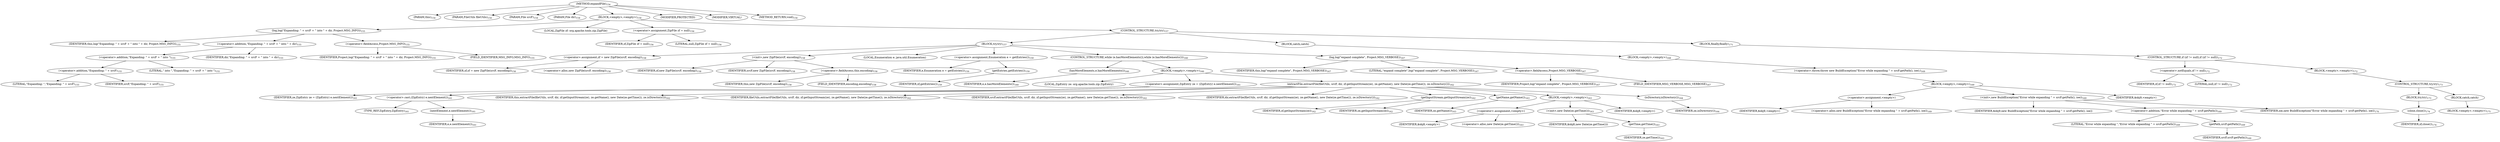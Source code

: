digraph "expandFile" {  
"252" [label = <(METHOD,expandFile)<SUB>154</SUB>> ]
"15" [label = <(PARAM,this)<SUB>154</SUB>> ]
"253" [label = <(PARAM,FileUtils fileUtils)<SUB>154</SUB>> ]
"254" [label = <(PARAM,File srcF)<SUB>154</SUB>> ]
"255" [label = <(PARAM,File dir)<SUB>154</SUB>> ]
"256" [label = <(BLOCK,&lt;empty&gt;,&lt;empty&gt;)<SUB>154</SUB>> ]
"257" [label = <(log,log(&quot;Expanding: &quot; + srcF + &quot; into &quot; + dir, Project.MSG_INFO))<SUB>155</SUB>> ]
"14" [label = <(IDENTIFIER,this,log(&quot;Expanding: &quot; + srcF + &quot; into &quot; + dir, Project.MSG_INFO))<SUB>155</SUB>> ]
"258" [label = <(&lt;operator&gt;.addition,&quot;Expanding: &quot; + srcF + &quot; into &quot; + dir)<SUB>155</SUB>> ]
"259" [label = <(&lt;operator&gt;.addition,&quot;Expanding: &quot; + srcF + &quot; into &quot;)<SUB>155</SUB>> ]
"260" [label = <(&lt;operator&gt;.addition,&quot;Expanding: &quot; + srcF)<SUB>155</SUB>> ]
"261" [label = <(LITERAL,&quot;Expanding: &quot;,&quot;Expanding: &quot; + srcF)<SUB>155</SUB>> ]
"262" [label = <(IDENTIFIER,srcF,&quot;Expanding: &quot; + srcF)<SUB>155</SUB>> ]
"263" [label = <(LITERAL,&quot; into &quot;,&quot;Expanding: &quot; + srcF + &quot; into &quot;)<SUB>155</SUB>> ]
"264" [label = <(IDENTIFIER,dir,&quot;Expanding: &quot; + srcF + &quot; into &quot; + dir)<SUB>155</SUB>> ]
"265" [label = <(&lt;operator&gt;.fieldAccess,Project.MSG_INFO)<SUB>155</SUB>> ]
"266" [label = <(IDENTIFIER,Project,log(&quot;Expanding: &quot; + srcF + &quot; into &quot; + dir, Project.MSG_INFO))<SUB>155</SUB>> ]
"267" [label = <(FIELD_IDENTIFIER,MSG_INFO,MSG_INFO)<SUB>155</SUB>> ]
"17" [label = <(LOCAL,ZipFile zf: org.apache.tools.zip.ZipFile)> ]
"268" [label = <(&lt;operator&gt;.assignment,ZipFile zf = null)<SUB>156</SUB>> ]
"269" [label = <(IDENTIFIER,zf,ZipFile zf = null)<SUB>156</SUB>> ]
"270" [label = <(LITERAL,null,ZipFile zf = null)<SUB>156</SUB>> ]
"271" [label = <(CONTROL_STRUCTURE,try,try)<SUB>157</SUB>> ]
"272" [label = <(BLOCK,try,try)<SUB>157</SUB>> ]
"273" [label = <(&lt;operator&gt;.assignment,zf = new ZipFile(srcF, encoding))<SUB>158</SUB>> ]
"274" [label = <(IDENTIFIER,zf,zf = new ZipFile(srcF, encoding))<SUB>158</SUB>> ]
"275" [label = <(&lt;operator&gt;.alloc,new ZipFile(srcF, encoding))<SUB>158</SUB>> ]
"276" [label = <(&lt;init&gt;,new ZipFile(srcF, encoding))<SUB>158</SUB>> ]
"16" [label = <(IDENTIFIER,zf,new ZipFile(srcF, encoding))<SUB>158</SUB>> ]
"277" [label = <(IDENTIFIER,srcF,new ZipFile(srcF, encoding))<SUB>158</SUB>> ]
"278" [label = <(&lt;operator&gt;.fieldAccess,this.encoding)<SUB>158</SUB>> ]
"279" [label = <(IDENTIFIER,this,new ZipFile(srcF, encoding))<SUB>158</SUB>> ]
"280" [label = <(FIELD_IDENTIFIER,encoding,encoding)<SUB>158</SUB>> ]
"281" [label = <(LOCAL,Enumeration e: java.util.Enumeration)> ]
"282" [label = <(&lt;operator&gt;.assignment,Enumeration e = getEntries())<SUB>159</SUB>> ]
"283" [label = <(IDENTIFIER,e,Enumeration e = getEntries())<SUB>159</SUB>> ]
"284" [label = <(getEntries,getEntries())<SUB>159</SUB>> ]
"285" [label = <(IDENTIFIER,zf,getEntries())<SUB>159</SUB>> ]
"286" [label = <(CONTROL_STRUCTURE,while (e.hasMoreElements()),while (e.hasMoreElements()))<SUB>160</SUB>> ]
"287" [label = <(hasMoreElements,e.hasMoreElements())<SUB>160</SUB>> ]
"288" [label = <(IDENTIFIER,e,e.hasMoreElements())<SUB>160</SUB>> ]
"289" [label = <(BLOCK,&lt;empty&gt;,&lt;empty&gt;)<SUB>160</SUB>> ]
"290" [label = <(LOCAL,ZipEntry ze: org.apache.tools.zip.ZipEntry)> ]
"291" [label = <(&lt;operator&gt;.assignment,ZipEntry ze = (ZipEntry) e.nextElement())<SUB>161</SUB>> ]
"292" [label = <(IDENTIFIER,ze,ZipEntry ze = (ZipEntry) e.nextElement())<SUB>161</SUB>> ]
"293" [label = <(&lt;operator&gt;.cast,(ZipEntry) e.nextElement())<SUB>161</SUB>> ]
"294" [label = <(TYPE_REF,ZipEntry,ZipEntry)<SUB>161</SUB>> ]
"295" [label = <(nextElement,e.nextElement())<SUB>161</SUB>> ]
"296" [label = <(IDENTIFIER,e,e.nextElement())<SUB>161</SUB>> ]
"297" [label = <(extractFile,extractFile(fileUtils, srcF, dir, zf.getInputStream(ze), ze.getName(), new Date(ze.getTime()), ze.isDirectory()))<SUB>162</SUB>> ]
"18" [label = <(IDENTIFIER,this,extractFile(fileUtils, srcF, dir, zf.getInputStream(ze), ze.getName(), new Date(ze.getTime()), ze.isDirectory()))<SUB>162</SUB>> ]
"298" [label = <(IDENTIFIER,fileUtils,extractFile(fileUtils, srcF, dir, zf.getInputStream(ze), ze.getName(), new Date(ze.getTime()), ze.isDirectory()))<SUB>162</SUB>> ]
"299" [label = <(IDENTIFIER,srcF,extractFile(fileUtils, srcF, dir, zf.getInputStream(ze), ze.getName(), new Date(ze.getTime()), ze.isDirectory()))<SUB>162</SUB>> ]
"300" [label = <(IDENTIFIER,dir,extractFile(fileUtils, srcF, dir, zf.getInputStream(ze), ze.getName(), new Date(ze.getTime()), ze.isDirectory()))<SUB>162</SUB>> ]
"301" [label = <(getInputStream,getInputStream(ze))<SUB>162</SUB>> ]
"302" [label = <(IDENTIFIER,zf,getInputStream(ze))<SUB>162</SUB>> ]
"303" [label = <(IDENTIFIER,ze,getInputStream(ze))<SUB>162</SUB>> ]
"304" [label = <(getName,getName())<SUB>163</SUB>> ]
"305" [label = <(IDENTIFIER,ze,getName())<SUB>163</SUB>> ]
"306" [label = <(BLOCK,&lt;empty&gt;,&lt;empty&gt;)<SUB>163</SUB>> ]
"307" [label = <(&lt;operator&gt;.assignment,&lt;empty&gt;)> ]
"308" [label = <(IDENTIFIER,$obj8,&lt;empty&gt;)> ]
"309" [label = <(&lt;operator&gt;.alloc,new Date(ze.getTime()))<SUB>163</SUB>> ]
"310" [label = <(&lt;init&gt;,new Date(ze.getTime()))<SUB>163</SUB>> ]
"311" [label = <(IDENTIFIER,$obj8,new Date(ze.getTime()))> ]
"312" [label = <(getTime,getTime())<SUB>163</SUB>> ]
"313" [label = <(IDENTIFIER,ze,getTime())<SUB>163</SUB>> ]
"314" [label = <(IDENTIFIER,$obj8,&lt;empty&gt;)> ]
"315" [label = <(isDirectory,isDirectory())<SUB>164</SUB>> ]
"316" [label = <(IDENTIFIER,ze,isDirectory())<SUB>164</SUB>> ]
"317" [label = <(log,log(&quot;expand complete&quot;, Project.MSG_VERBOSE))<SUB>167</SUB>> ]
"19" [label = <(IDENTIFIER,this,log(&quot;expand complete&quot;, Project.MSG_VERBOSE))<SUB>167</SUB>> ]
"318" [label = <(LITERAL,&quot;expand complete&quot;,log(&quot;expand complete&quot;, Project.MSG_VERBOSE))<SUB>167</SUB>> ]
"319" [label = <(&lt;operator&gt;.fieldAccess,Project.MSG_VERBOSE)<SUB>167</SUB>> ]
"320" [label = <(IDENTIFIER,Project,log(&quot;expand complete&quot;, Project.MSG_VERBOSE))<SUB>167</SUB>> ]
"321" [label = <(FIELD_IDENTIFIER,MSG_VERBOSE,MSG_VERBOSE)<SUB>167</SUB>> ]
"322" [label = <(BLOCK,catch,catch)> ]
"323" [label = <(BLOCK,&lt;empty&gt;,&lt;empty&gt;)<SUB>168</SUB>> ]
"324" [label = <(&lt;operator&gt;.throw,throw new BuildException(&quot;Error while expanding &quot; + srcF.getPath(), ioe);)<SUB>169</SUB>> ]
"325" [label = <(BLOCK,&lt;empty&gt;,&lt;empty&gt;)<SUB>169</SUB>> ]
"326" [label = <(&lt;operator&gt;.assignment,&lt;empty&gt;)> ]
"327" [label = <(IDENTIFIER,$obj9,&lt;empty&gt;)> ]
"328" [label = <(&lt;operator&gt;.alloc,new BuildException(&quot;Error while expanding &quot; + srcF.getPath(), ioe))<SUB>169</SUB>> ]
"329" [label = <(&lt;init&gt;,new BuildException(&quot;Error while expanding &quot; + srcF.getPath(), ioe))<SUB>169</SUB>> ]
"330" [label = <(IDENTIFIER,$obj9,new BuildException(&quot;Error while expanding &quot; + srcF.getPath(), ioe))> ]
"331" [label = <(&lt;operator&gt;.addition,&quot;Error while expanding &quot; + srcF.getPath())<SUB>169</SUB>> ]
"332" [label = <(LITERAL,&quot;Error while expanding &quot;,&quot;Error while expanding &quot; + srcF.getPath())<SUB>169</SUB>> ]
"333" [label = <(getPath,srcF.getPath())<SUB>169</SUB>> ]
"334" [label = <(IDENTIFIER,srcF,srcF.getPath())<SUB>169</SUB>> ]
"335" [label = <(IDENTIFIER,ioe,new BuildException(&quot;Error while expanding &quot; + srcF.getPath(), ioe))<SUB>170</SUB>> ]
"336" [label = <(IDENTIFIER,$obj9,&lt;empty&gt;)> ]
"337" [label = <(BLOCK,finally,finally)<SUB>171</SUB>> ]
"338" [label = <(CONTROL_STRUCTURE,if (zf != null),if (zf != null))<SUB>172</SUB>> ]
"339" [label = <(&lt;operator&gt;.notEquals,zf != null)<SUB>172</SUB>> ]
"340" [label = <(IDENTIFIER,zf,zf != null)<SUB>172</SUB>> ]
"341" [label = <(LITERAL,null,zf != null)<SUB>172</SUB>> ]
"342" [label = <(BLOCK,&lt;empty&gt;,&lt;empty&gt;)<SUB>172</SUB>> ]
"343" [label = <(CONTROL_STRUCTURE,try,try)<SUB>173</SUB>> ]
"344" [label = <(BLOCK,try,try)<SUB>173</SUB>> ]
"345" [label = <(close,close())<SUB>174</SUB>> ]
"346" [label = <(IDENTIFIER,zf,close())<SUB>174</SUB>> ]
"347" [label = <(BLOCK,catch,catch)> ]
"348" [label = <(BLOCK,&lt;empty&gt;,&lt;empty&gt;)<SUB>175</SUB>> ]
"349" [label = <(MODIFIER,PROTECTED)> ]
"350" [label = <(MODIFIER,VIRTUAL)> ]
"351" [label = <(METHOD_RETURN,void)<SUB>154</SUB>> ]
  "252" -> "15" 
  "252" -> "253" 
  "252" -> "254" 
  "252" -> "255" 
  "252" -> "256" 
  "252" -> "349" 
  "252" -> "350" 
  "252" -> "351" 
  "256" -> "257" 
  "256" -> "17" 
  "256" -> "268" 
  "256" -> "271" 
  "257" -> "14" 
  "257" -> "258" 
  "257" -> "265" 
  "258" -> "259" 
  "258" -> "264" 
  "259" -> "260" 
  "259" -> "263" 
  "260" -> "261" 
  "260" -> "262" 
  "265" -> "266" 
  "265" -> "267" 
  "268" -> "269" 
  "268" -> "270" 
  "271" -> "272" 
  "271" -> "322" 
  "271" -> "337" 
  "272" -> "273" 
  "272" -> "276" 
  "272" -> "281" 
  "272" -> "282" 
  "272" -> "286" 
  "272" -> "317" 
  "273" -> "274" 
  "273" -> "275" 
  "276" -> "16" 
  "276" -> "277" 
  "276" -> "278" 
  "278" -> "279" 
  "278" -> "280" 
  "282" -> "283" 
  "282" -> "284" 
  "284" -> "285" 
  "286" -> "287" 
  "286" -> "289" 
  "287" -> "288" 
  "289" -> "290" 
  "289" -> "291" 
  "289" -> "297" 
  "291" -> "292" 
  "291" -> "293" 
  "293" -> "294" 
  "293" -> "295" 
  "295" -> "296" 
  "297" -> "18" 
  "297" -> "298" 
  "297" -> "299" 
  "297" -> "300" 
  "297" -> "301" 
  "297" -> "304" 
  "297" -> "306" 
  "297" -> "315" 
  "301" -> "302" 
  "301" -> "303" 
  "304" -> "305" 
  "306" -> "307" 
  "306" -> "310" 
  "306" -> "314" 
  "307" -> "308" 
  "307" -> "309" 
  "310" -> "311" 
  "310" -> "312" 
  "312" -> "313" 
  "315" -> "316" 
  "317" -> "19" 
  "317" -> "318" 
  "317" -> "319" 
  "319" -> "320" 
  "319" -> "321" 
  "322" -> "323" 
  "323" -> "324" 
  "324" -> "325" 
  "325" -> "326" 
  "325" -> "329" 
  "325" -> "336" 
  "326" -> "327" 
  "326" -> "328" 
  "329" -> "330" 
  "329" -> "331" 
  "329" -> "335" 
  "331" -> "332" 
  "331" -> "333" 
  "333" -> "334" 
  "337" -> "338" 
  "338" -> "339" 
  "338" -> "342" 
  "339" -> "340" 
  "339" -> "341" 
  "342" -> "343" 
  "343" -> "344" 
  "343" -> "347" 
  "344" -> "345" 
  "345" -> "346" 
  "347" -> "348" 
}
